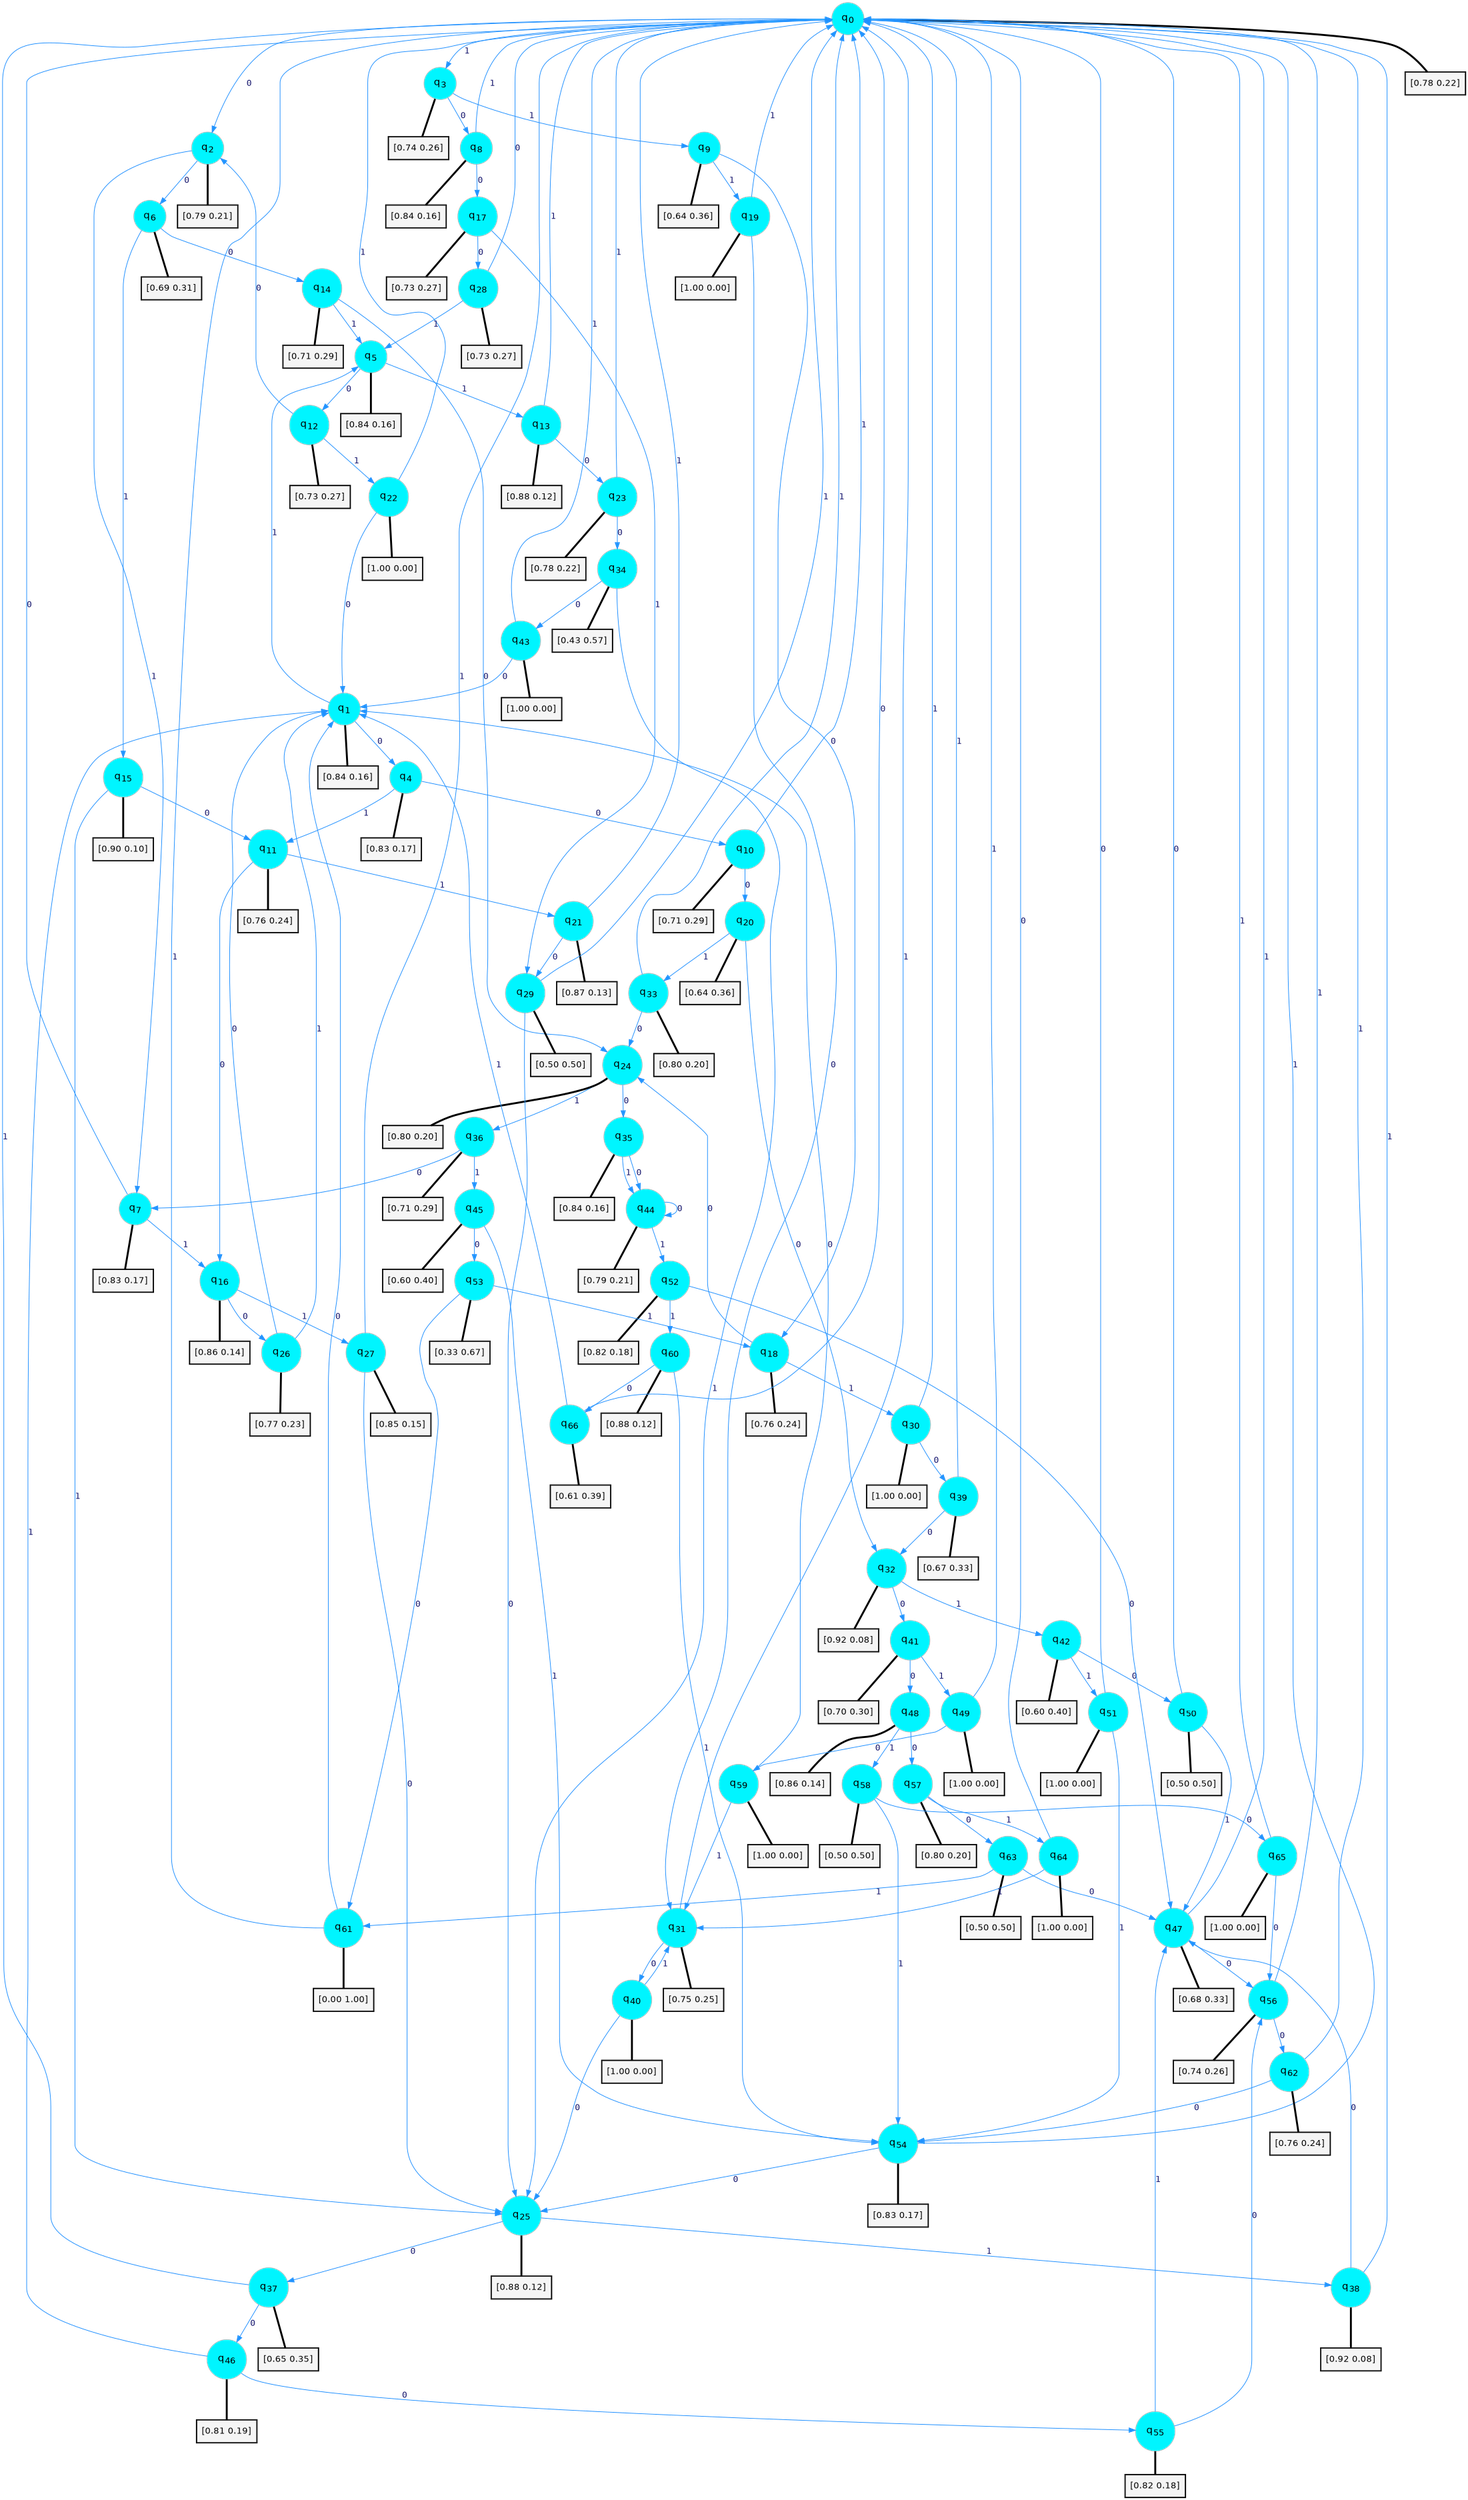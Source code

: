 digraph G {
graph [
bgcolor=transparent, dpi=300, rankdir=TD, size="40,25"];
node [
color=gray, fillcolor=turquoise1, fontcolor=black, fontname=Helvetica, fontsize=16, fontweight=bold, shape=circle, style=filled];
edge [
arrowsize=1, color=dodgerblue1, fontcolor=midnightblue, fontname=courier, fontweight=bold, penwidth=1, style=solid, weight=20];
0[label=<q<SUB>0</SUB>>];
1[label=<q<SUB>1</SUB>>];
2[label=<q<SUB>2</SUB>>];
3[label=<q<SUB>3</SUB>>];
4[label=<q<SUB>4</SUB>>];
5[label=<q<SUB>5</SUB>>];
6[label=<q<SUB>6</SUB>>];
7[label=<q<SUB>7</SUB>>];
8[label=<q<SUB>8</SUB>>];
9[label=<q<SUB>9</SUB>>];
10[label=<q<SUB>10</SUB>>];
11[label=<q<SUB>11</SUB>>];
12[label=<q<SUB>12</SUB>>];
13[label=<q<SUB>13</SUB>>];
14[label=<q<SUB>14</SUB>>];
15[label=<q<SUB>15</SUB>>];
16[label=<q<SUB>16</SUB>>];
17[label=<q<SUB>17</SUB>>];
18[label=<q<SUB>18</SUB>>];
19[label=<q<SUB>19</SUB>>];
20[label=<q<SUB>20</SUB>>];
21[label=<q<SUB>21</SUB>>];
22[label=<q<SUB>22</SUB>>];
23[label=<q<SUB>23</SUB>>];
24[label=<q<SUB>24</SUB>>];
25[label=<q<SUB>25</SUB>>];
26[label=<q<SUB>26</SUB>>];
27[label=<q<SUB>27</SUB>>];
28[label=<q<SUB>28</SUB>>];
29[label=<q<SUB>29</SUB>>];
30[label=<q<SUB>30</SUB>>];
31[label=<q<SUB>31</SUB>>];
32[label=<q<SUB>32</SUB>>];
33[label=<q<SUB>33</SUB>>];
34[label=<q<SUB>34</SUB>>];
35[label=<q<SUB>35</SUB>>];
36[label=<q<SUB>36</SUB>>];
37[label=<q<SUB>37</SUB>>];
38[label=<q<SUB>38</SUB>>];
39[label=<q<SUB>39</SUB>>];
40[label=<q<SUB>40</SUB>>];
41[label=<q<SUB>41</SUB>>];
42[label=<q<SUB>42</SUB>>];
43[label=<q<SUB>43</SUB>>];
44[label=<q<SUB>44</SUB>>];
45[label=<q<SUB>45</SUB>>];
46[label=<q<SUB>46</SUB>>];
47[label=<q<SUB>47</SUB>>];
48[label=<q<SUB>48</SUB>>];
49[label=<q<SUB>49</SUB>>];
50[label=<q<SUB>50</SUB>>];
51[label=<q<SUB>51</SUB>>];
52[label=<q<SUB>52</SUB>>];
53[label=<q<SUB>53</SUB>>];
54[label=<q<SUB>54</SUB>>];
55[label=<q<SUB>55</SUB>>];
56[label=<q<SUB>56</SUB>>];
57[label=<q<SUB>57</SUB>>];
58[label=<q<SUB>58</SUB>>];
59[label=<q<SUB>59</SUB>>];
60[label=<q<SUB>60</SUB>>];
61[label=<q<SUB>61</SUB>>];
62[label=<q<SUB>62</SUB>>];
63[label=<q<SUB>63</SUB>>];
64[label=<q<SUB>64</SUB>>];
65[label=<q<SUB>65</SUB>>];
66[label=<q<SUB>66</SUB>>];
67[label="[0.78 0.22]", shape=box,fontcolor=black, fontname=Helvetica, fontsize=14, penwidth=2, fillcolor=whitesmoke,color=black];
68[label="[0.84 0.16]", shape=box,fontcolor=black, fontname=Helvetica, fontsize=14, penwidth=2, fillcolor=whitesmoke,color=black];
69[label="[0.79 0.21]", shape=box,fontcolor=black, fontname=Helvetica, fontsize=14, penwidth=2, fillcolor=whitesmoke,color=black];
70[label="[0.74 0.26]", shape=box,fontcolor=black, fontname=Helvetica, fontsize=14, penwidth=2, fillcolor=whitesmoke,color=black];
71[label="[0.83 0.17]", shape=box,fontcolor=black, fontname=Helvetica, fontsize=14, penwidth=2, fillcolor=whitesmoke,color=black];
72[label="[0.84 0.16]", shape=box,fontcolor=black, fontname=Helvetica, fontsize=14, penwidth=2, fillcolor=whitesmoke,color=black];
73[label="[0.69 0.31]", shape=box,fontcolor=black, fontname=Helvetica, fontsize=14, penwidth=2, fillcolor=whitesmoke,color=black];
74[label="[0.83 0.17]", shape=box,fontcolor=black, fontname=Helvetica, fontsize=14, penwidth=2, fillcolor=whitesmoke,color=black];
75[label="[0.84 0.16]", shape=box,fontcolor=black, fontname=Helvetica, fontsize=14, penwidth=2, fillcolor=whitesmoke,color=black];
76[label="[0.64 0.36]", shape=box,fontcolor=black, fontname=Helvetica, fontsize=14, penwidth=2, fillcolor=whitesmoke,color=black];
77[label="[0.71 0.29]", shape=box,fontcolor=black, fontname=Helvetica, fontsize=14, penwidth=2, fillcolor=whitesmoke,color=black];
78[label="[0.76 0.24]", shape=box,fontcolor=black, fontname=Helvetica, fontsize=14, penwidth=2, fillcolor=whitesmoke,color=black];
79[label="[0.73 0.27]", shape=box,fontcolor=black, fontname=Helvetica, fontsize=14, penwidth=2, fillcolor=whitesmoke,color=black];
80[label="[0.88 0.12]", shape=box,fontcolor=black, fontname=Helvetica, fontsize=14, penwidth=2, fillcolor=whitesmoke,color=black];
81[label="[0.71 0.29]", shape=box,fontcolor=black, fontname=Helvetica, fontsize=14, penwidth=2, fillcolor=whitesmoke,color=black];
82[label="[0.90 0.10]", shape=box,fontcolor=black, fontname=Helvetica, fontsize=14, penwidth=2, fillcolor=whitesmoke,color=black];
83[label="[0.86 0.14]", shape=box,fontcolor=black, fontname=Helvetica, fontsize=14, penwidth=2, fillcolor=whitesmoke,color=black];
84[label="[0.73 0.27]", shape=box,fontcolor=black, fontname=Helvetica, fontsize=14, penwidth=2, fillcolor=whitesmoke,color=black];
85[label="[0.76 0.24]", shape=box,fontcolor=black, fontname=Helvetica, fontsize=14, penwidth=2, fillcolor=whitesmoke,color=black];
86[label="[1.00 0.00]", shape=box,fontcolor=black, fontname=Helvetica, fontsize=14, penwidth=2, fillcolor=whitesmoke,color=black];
87[label="[0.64 0.36]", shape=box,fontcolor=black, fontname=Helvetica, fontsize=14, penwidth=2, fillcolor=whitesmoke,color=black];
88[label="[0.87 0.13]", shape=box,fontcolor=black, fontname=Helvetica, fontsize=14, penwidth=2, fillcolor=whitesmoke,color=black];
89[label="[1.00 0.00]", shape=box,fontcolor=black, fontname=Helvetica, fontsize=14, penwidth=2, fillcolor=whitesmoke,color=black];
90[label="[0.78 0.22]", shape=box,fontcolor=black, fontname=Helvetica, fontsize=14, penwidth=2, fillcolor=whitesmoke,color=black];
91[label="[0.80 0.20]", shape=box,fontcolor=black, fontname=Helvetica, fontsize=14, penwidth=2, fillcolor=whitesmoke,color=black];
92[label="[0.88 0.12]", shape=box,fontcolor=black, fontname=Helvetica, fontsize=14, penwidth=2, fillcolor=whitesmoke,color=black];
93[label="[0.77 0.23]", shape=box,fontcolor=black, fontname=Helvetica, fontsize=14, penwidth=2, fillcolor=whitesmoke,color=black];
94[label="[0.85 0.15]", shape=box,fontcolor=black, fontname=Helvetica, fontsize=14, penwidth=2, fillcolor=whitesmoke,color=black];
95[label="[0.73 0.27]", shape=box,fontcolor=black, fontname=Helvetica, fontsize=14, penwidth=2, fillcolor=whitesmoke,color=black];
96[label="[0.50 0.50]", shape=box,fontcolor=black, fontname=Helvetica, fontsize=14, penwidth=2, fillcolor=whitesmoke,color=black];
97[label="[1.00 0.00]", shape=box,fontcolor=black, fontname=Helvetica, fontsize=14, penwidth=2, fillcolor=whitesmoke,color=black];
98[label="[0.75 0.25]", shape=box,fontcolor=black, fontname=Helvetica, fontsize=14, penwidth=2, fillcolor=whitesmoke,color=black];
99[label="[0.92 0.08]", shape=box,fontcolor=black, fontname=Helvetica, fontsize=14, penwidth=2, fillcolor=whitesmoke,color=black];
100[label="[0.80 0.20]", shape=box,fontcolor=black, fontname=Helvetica, fontsize=14, penwidth=2, fillcolor=whitesmoke,color=black];
101[label="[0.43 0.57]", shape=box,fontcolor=black, fontname=Helvetica, fontsize=14, penwidth=2, fillcolor=whitesmoke,color=black];
102[label="[0.84 0.16]", shape=box,fontcolor=black, fontname=Helvetica, fontsize=14, penwidth=2, fillcolor=whitesmoke,color=black];
103[label="[0.71 0.29]", shape=box,fontcolor=black, fontname=Helvetica, fontsize=14, penwidth=2, fillcolor=whitesmoke,color=black];
104[label="[0.65 0.35]", shape=box,fontcolor=black, fontname=Helvetica, fontsize=14, penwidth=2, fillcolor=whitesmoke,color=black];
105[label="[0.92 0.08]", shape=box,fontcolor=black, fontname=Helvetica, fontsize=14, penwidth=2, fillcolor=whitesmoke,color=black];
106[label="[0.67 0.33]", shape=box,fontcolor=black, fontname=Helvetica, fontsize=14, penwidth=2, fillcolor=whitesmoke,color=black];
107[label="[1.00 0.00]", shape=box,fontcolor=black, fontname=Helvetica, fontsize=14, penwidth=2, fillcolor=whitesmoke,color=black];
108[label="[0.70 0.30]", shape=box,fontcolor=black, fontname=Helvetica, fontsize=14, penwidth=2, fillcolor=whitesmoke,color=black];
109[label="[0.60 0.40]", shape=box,fontcolor=black, fontname=Helvetica, fontsize=14, penwidth=2, fillcolor=whitesmoke,color=black];
110[label="[1.00 0.00]", shape=box,fontcolor=black, fontname=Helvetica, fontsize=14, penwidth=2, fillcolor=whitesmoke,color=black];
111[label="[0.79 0.21]", shape=box,fontcolor=black, fontname=Helvetica, fontsize=14, penwidth=2, fillcolor=whitesmoke,color=black];
112[label="[0.60 0.40]", shape=box,fontcolor=black, fontname=Helvetica, fontsize=14, penwidth=2, fillcolor=whitesmoke,color=black];
113[label="[0.81 0.19]", shape=box,fontcolor=black, fontname=Helvetica, fontsize=14, penwidth=2, fillcolor=whitesmoke,color=black];
114[label="[0.68 0.33]", shape=box,fontcolor=black, fontname=Helvetica, fontsize=14, penwidth=2, fillcolor=whitesmoke,color=black];
115[label="[0.86 0.14]", shape=box,fontcolor=black, fontname=Helvetica, fontsize=14, penwidth=2, fillcolor=whitesmoke,color=black];
116[label="[1.00 0.00]", shape=box,fontcolor=black, fontname=Helvetica, fontsize=14, penwidth=2, fillcolor=whitesmoke,color=black];
117[label="[0.50 0.50]", shape=box,fontcolor=black, fontname=Helvetica, fontsize=14, penwidth=2, fillcolor=whitesmoke,color=black];
118[label="[1.00 0.00]", shape=box,fontcolor=black, fontname=Helvetica, fontsize=14, penwidth=2, fillcolor=whitesmoke,color=black];
119[label="[0.82 0.18]", shape=box,fontcolor=black, fontname=Helvetica, fontsize=14, penwidth=2, fillcolor=whitesmoke,color=black];
120[label="[0.33 0.67]", shape=box,fontcolor=black, fontname=Helvetica, fontsize=14, penwidth=2, fillcolor=whitesmoke,color=black];
121[label="[0.83 0.17]", shape=box,fontcolor=black, fontname=Helvetica, fontsize=14, penwidth=2, fillcolor=whitesmoke,color=black];
122[label="[0.82 0.18]", shape=box,fontcolor=black, fontname=Helvetica, fontsize=14, penwidth=2, fillcolor=whitesmoke,color=black];
123[label="[0.74 0.26]", shape=box,fontcolor=black, fontname=Helvetica, fontsize=14, penwidth=2, fillcolor=whitesmoke,color=black];
124[label="[0.80 0.20]", shape=box,fontcolor=black, fontname=Helvetica, fontsize=14, penwidth=2, fillcolor=whitesmoke,color=black];
125[label="[0.50 0.50]", shape=box,fontcolor=black, fontname=Helvetica, fontsize=14, penwidth=2, fillcolor=whitesmoke,color=black];
126[label="[1.00 0.00]", shape=box,fontcolor=black, fontname=Helvetica, fontsize=14, penwidth=2, fillcolor=whitesmoke,color=black];
127[label="[0.88 0.12]", shape=box,fontcolor=black, fontname=Helvetica, fontsize=14, penwidth=2, fillcolor=whitesmoke,color=black];
128[label="[0.00 1.00]", shape=box,fontcolor=black, fontname=Helvetica, fontsize=14, penwidth=2, fillcolor=whitesmoke,color=black];
129[label="[0.76 0.24]", shape=box,fontcolor=black, fontname=Helvetica, fontsize=14, penwidth=2, fillcolor=whitesmoke,color=black];
130[label="[0.50 0.50]", shape=box,fontcolor=black, fontname=Helvetica, fontsize=14, penwidth=2, fillcolor=whitesmoke,color=black];
131[label="[1.00 0.00]", shape=box,fontcolor=black, fontname=Helvetica, fontsize=14, penwidth=2, fillcolor=whitesmoke,color=black];
132[label="[1.00 0.00]", shape=box,fontcolor=black, fontname=Helvetica, fontsize=14, penwidth=2, fillcolor=whitesmoke,color=black];
133[label="[0.61 0.39]", shape=box,fontcolor=black, fontname=Helvetica, fontsize=14, penwidth=2, fillcolor=whitesmoke,color=black];
0->2 [label=0];
0->3 [label=1];
0->67 [arrowhead=none, penwidth=3,color=black];
1->4 [label=0];
1->5 [label=1];
1->68 [arrowhead=none, penwidth=3,color=black];
2->6 [label=0];
2->7 [label=1];
2->69 [arrowhead=none, penwidth=3,color=black];
3->8 [label=0];
3->9 [label=1];
3->70 [arrowhead=none, penwidth=3,color=black];
4->10 [label=0];
4->11 [label=1];
4->71 [arrowhead=none, penwidth=3,color=black];
5->12 [label=0];
5->13 [label=1];
5->72 [arrowhead=none, penwidth=3,color=black];
6->14 [label=0];
6->15 [label=1];
6->73 [arrowhead=none, penwidth=3,color=black];
7->0 [label=0];
7->16 [label=1];
7->74 [arrowhead=none, penwidth=3,color=black];
8->17 [label=0];
8->0 [label=1];
8->75 [arrowhead=none, penwidth=3,color=black];
9->18 [label=0];
9->19 [label=1];
9->76 [arrowhead=none, penwidth=3,color=black];
10->20 [label=0];
10->0 [label=1];
10->77 [arrowhead=none, penwidth=3,color=black];
11->16 [label=0];
11->21 [label=1];
11->78 [arrowhead=none, penwidth=3,color=black];
12->2 [label=0];
12->22 [label=1];
12->79 [arrowhead=none, penwidth=3,color=black];
13->23 [label=0];
13->0 [label=1];
13->80 [arrowhead=none, penwidth=3,color=black];
14->24 [label=0];
14->5 [label=1];
14->81 [arrowhead=none, penwidth=3,color=black];
15->11 [label=0];
15->25 [label=1];
15->82 [arrowhead=none, penwidth=3,color=black];
16->26 [label=0];
16->27 [label=1];
16->83 [arrowhead=none, penwidth=3,color=black];
17->28 [label=0];
17->29 [label=1];
17->84 [arrowhead=none, penwidth=3,color=black];
18->24 [label=0];
18->30 [label=1];
18->85 [arrowhead=none, penwidth=3,color=black];
19->31 [label=0];
19->0 [label=1];
19->86 [arrowhead=none, penwidth=3,color=black];
20->32 [label=0];
20->33 [label=1];
20->87 [arrowhead=none, penwidth=3,color=black];
21->29 [label=0];
21->0 [label=1];
21->88 [arrowhead=none, penwidth=3,color=black];
22->1 [label=0];
22->0 [label=1];
22->89 [arrowhead=none, penwidth=3,color=black];
23->34 [label=0];
23->0 [label=1];
23->90 [arrowhead=none, penwidth=3,color=black];
24->35 [label=0];
24->36 [label=1];
24->91 [arrowhead=none, penwidth=3,color=black];
25->37 [label=0];
25->38 [label=1];
25->92 [arrowhead=none, penwidth=3,color=black];
26->1 [label=0];
26->1 [label=1];
26->93 [arrowhead=none, penwidth=3,color=black];
27->25 [label=0];
27->0 [label=1];
27->94 [arrowhead=none, penwidth=3,color=black];
28->0 [label=0];
28->5 [label=1];
28->95 [arrowhead=none, penwidth=3,color=black];
29->25 [label=0];
29->0 [label=1];
29->96 [arrowhead=none, penwidth=3,color=black];
30->39 [label=0];
30->0 [label=1];
30->97 [arrowhead=none, penwidth=3,color=black];
31->40 [label=0];
31->0 [label=1];
31->98 [arrowhead=none, penwidth=3,color=black];
32->41 [label=0];
32->42 [label=1];
32->99 [arrowhead=none, penwidth=3,color=black];
33->24 [label=0];
33->0 [label=1];
33->100 [arrowhead=none, penwidth=3,color=black];
34->43 [label=0];
34->25 [label=1];
34->101 [arrowhead=none, penwidth=3,color=black];
35->44 [label=0];
35->44 [label=1];
35->102 [arrowhead=none, penwidth=3,color=black];
36->7 [label=0];
36->45 [label=1];
36->103 [arrowhead=none, penwidth=3,color=black];
37->46 [label=0];
37->0 [label=1];
37->104 [arrowhead=none, penwidth=3,color=black];
38->47 [label=0];
38->0 [label=1];
38->105 [arrowhead=none, penwidth=3,color=black];
39->32 [label=0];
39->0 [label=1];
39->106 [arrowhead=none, penwidth=3,color=black];
40->25 [label=0];
40->31 [label=1];
40->107 [arrowhead=none, penwidth=3,color=black];
41->48 [label=0];
41->49 [label=1];
41->108 [arrowhead=none, penwidth=3,color=black];
42->50 [label=0];
42->51 [label=1];
42->109 [arrowhead=none, penwidth=3,color=black];
43->1 [label=0];
43->0 [label=1];
43->110 [arrowhead=none, penwidth=3,color=black];
44->44 [label=0];
44->52 [label=1];
44->111 [arrowhead=none, penwidth=3,color=black];
45->53 [label=0];
45->54 [label=1];
45->112 [arrowhead=none, penwidth=3,color=black];
46->55 [label=0];
46->1 [label=1];
46->113 [arrowhead=none, penwidth=3,color=black];
47->56 [label=0];
47->0 [label=1];
47->114 [arrowhead=none, penwidth=3,color=black];
48->57 [label=0];
48->58 [label=1];
48->115 [arrowhead=none, penwidth=3,color=black];
49->59 [label=0];
49->0 [label=1];
49->116 [arrowhead=none, penwidth=3,color=black];
50->0 [label=0];
50->47 [label=1];
50->117 [arrowhead=none, penwidth=3,color=black];
51->0 [label=0];
51->54 [label=1];
51->118 [arrowhead=none, penwidth=3,color=black];
52->47 [label=0];
52->60 [label=1];
52->119 [arrowhead=none, penwidth=3,color=black];
53->61 [label=0];
53->18 [label=1];
53->120 [arrowhead=none, penwidth=3,color=black];
54->25 [label=0];
54->0 [label=1];
54->121 [arrowhead=none, penwidth=3,color=black];
55->56 [label=0];
55->47 [label=1];
55->122 [arrowhead=none, penwidth=3,color=black];
56->62 [label=0];
56->0 [label=1];
56->123 [arrowhead=none, penwidth=3,color=black];
57->63 [label=0];
57->64 [label=1];
57->124 [arrowhead=none, penwidth=3,color=black];
58->65 [label=0];
58->54 [label=1];
58->125 [arrowhead=none, penwidth=3,color=black];
59->1 [label=0];
59->31 [label=1];
59->126 [arrowhead=none, penwidth=3,color=black];
60->66 [label=0];
60->54 [label=1];
60->127 [arrowhead=none, penwidth=3,color=black];
61->1 [label=0];
61->0 [label=1];
61->128 [arrowhead=none, penwidth=3,color=black];
62->54 [label=0];
62->0 [label=1];
62->129 [arrowhead=none, penwidth=3,color=black];
63->47 [label=0];
63->61 [label=1];
63->130 [arrowhead=none, penwidth=3,color=black];
64->0 [label=0];
64->31 [label=1];
64->131 [arrowhead=none, penwidth=3,color=black];
65->56 [label=0];
65->0 [label=1];
65->132 [arrowhead=none, penwidth=3,color=black];
66->0 [label=0];
66->1 [label=1];
66->133 [arrowhead=none, penwidth=3,color=black];
}
